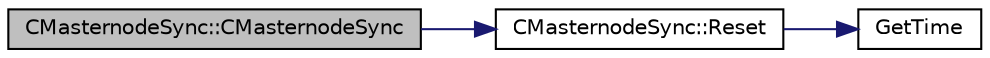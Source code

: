 digraph "CMasternodeSync::CMasternodeSync"
{
  edge [fontname="Helvetica",fontsize="10",labelfontname="Helvetica",labelfontsize="10"];
  node [fontname="Helvetica",fontsize="10",shape=record];
  rankdir="LR";
  Node0 [label="CMasternodeSync::CMasternodeSync",height=0.2,width=0.4,color="black", fillcolor="grey75", style="filled", fontcolor="black"];
  Node0 -> Node1 [color="midnightblue",fontsize="10",style="solid",fontname="Helvetica"];
  Node1 [label="CMasternodeSync::Reset",height=0.2,width=0.4,color="black", fillcolor="white", style="filled",URL="$class_c_masternode_sync.html#a10c27866eb1d20c317a34fbde3fe1ef3"];
  Node1 -> Node2 [color="midnightblue",fontsize="10",style="solid",fontname="Helvetica"];
  Node2 [label="GetTime",height=0.2,width=0.4,color="black", fillcolor="white", style="filled",URL="$utiltime_8cpp.html#a46fac5fba8ba905b5f9acb364f5d8c6f",tooltip="For unit testing. "];
}
